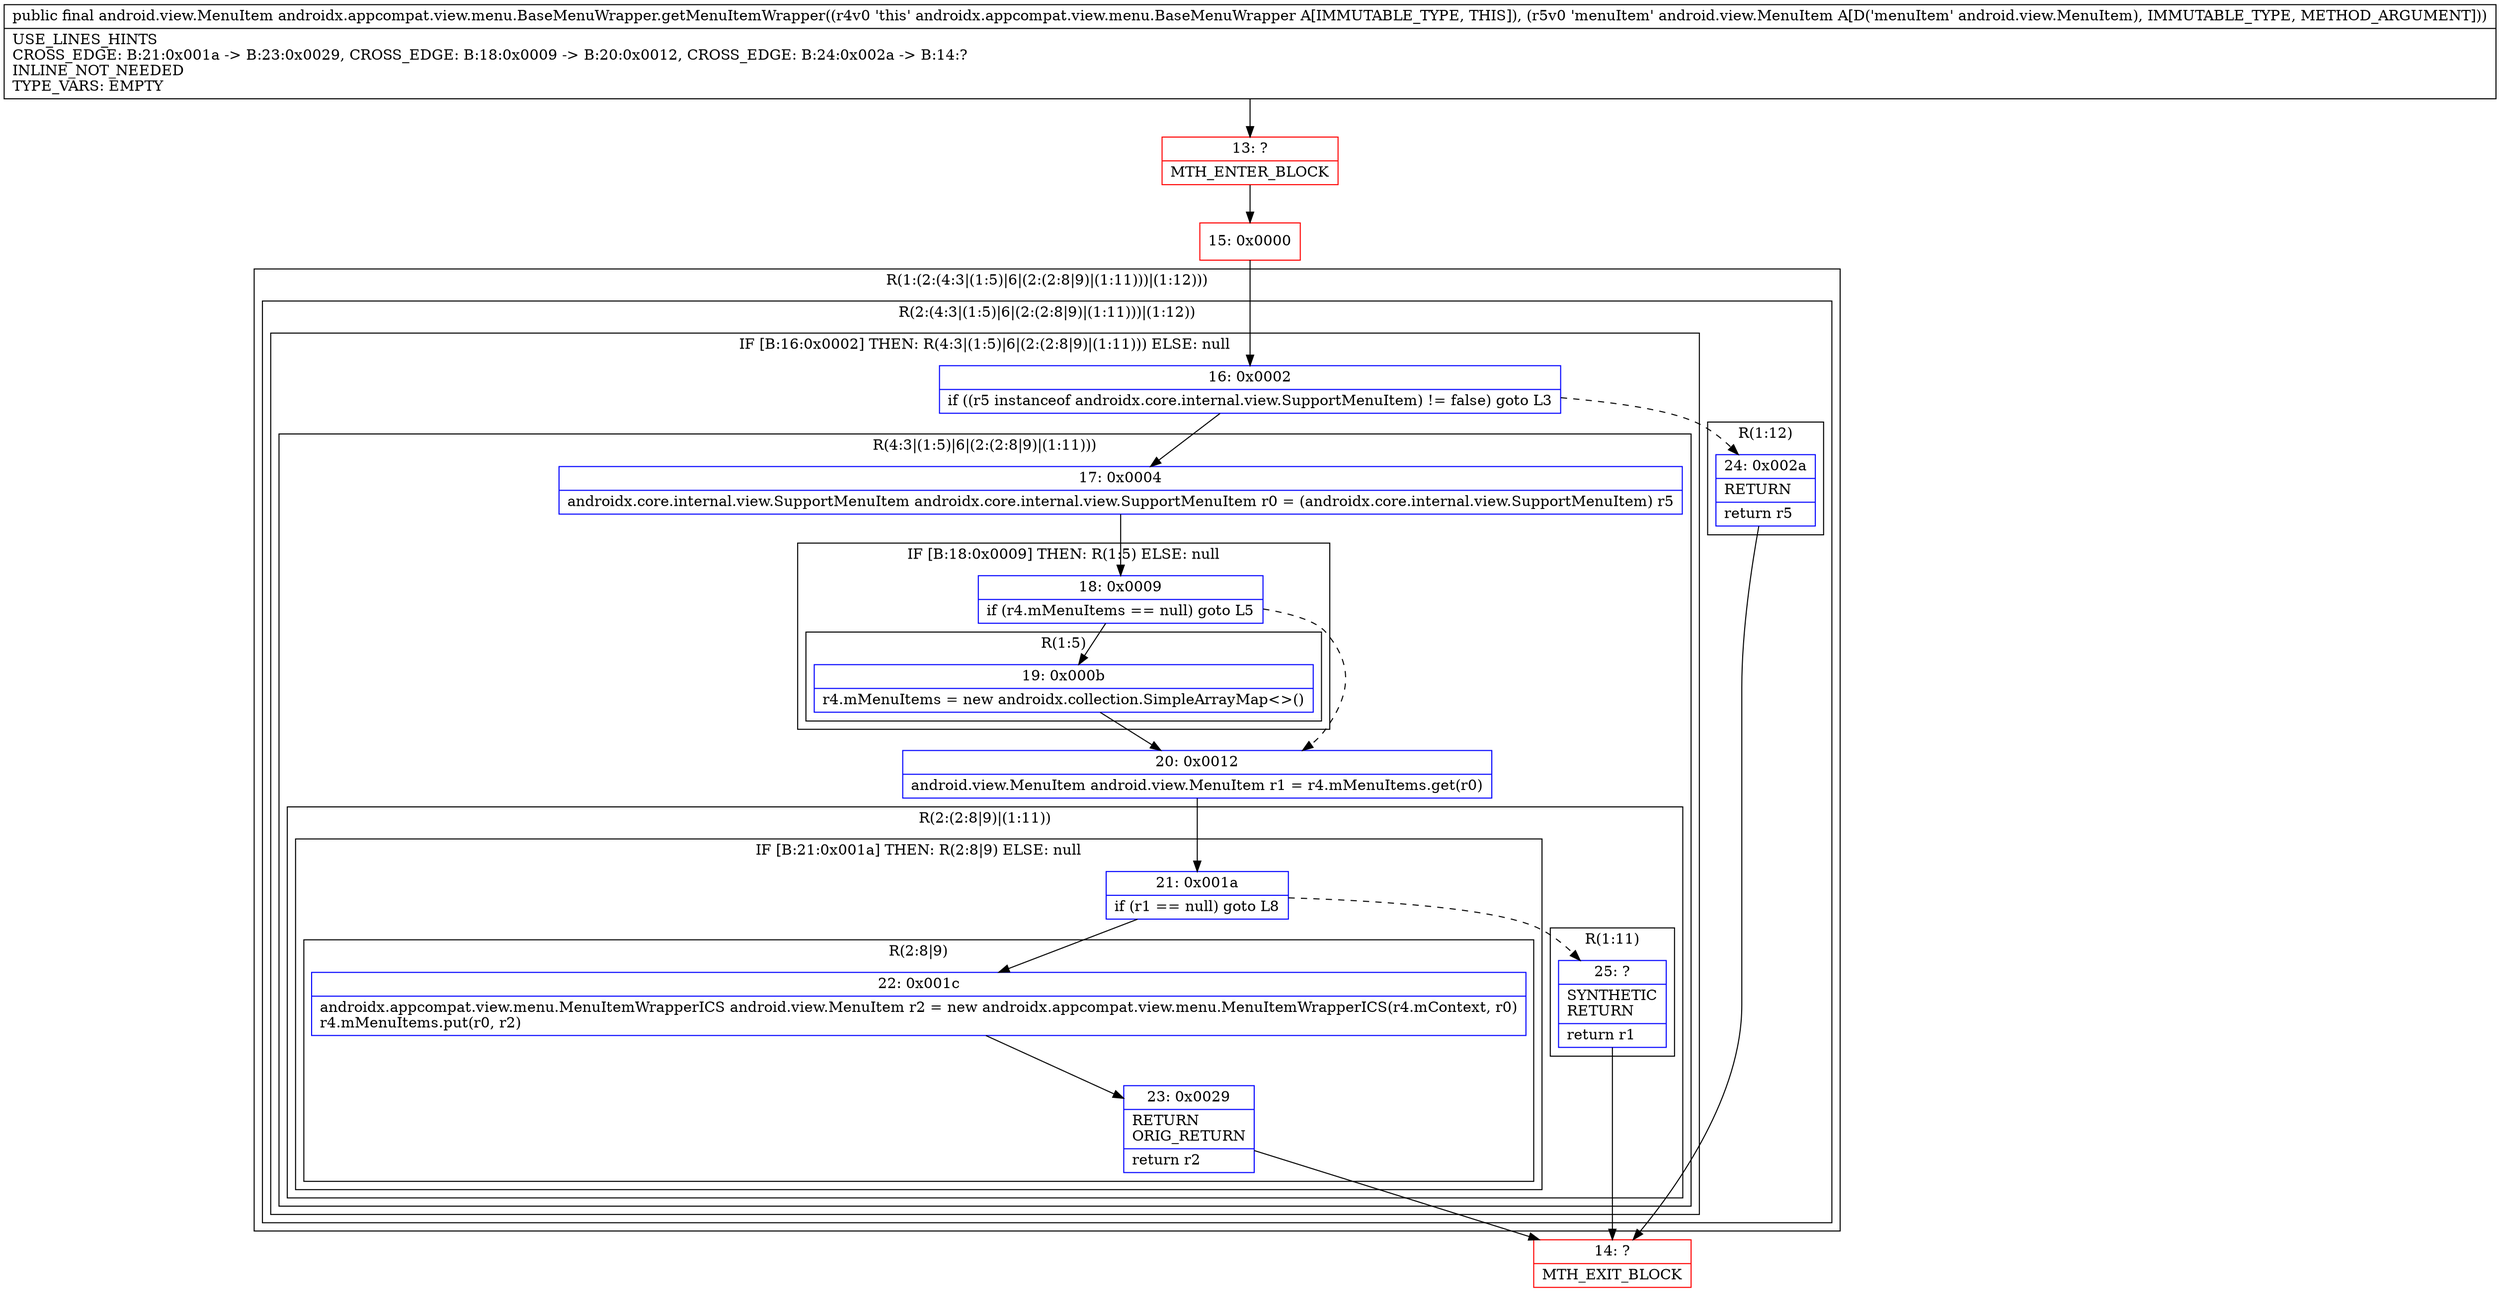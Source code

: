 digraph "CFG forandroidx.appcompat.view.menu.BaseMenuWrapper.getMenuItemWrapper(Landroid\/view\/MenuItem;)Landroid\/view\/MenuItem;" {
subgraph cluster_Region_589243979 {
label = "R(1:(2:(4:3|(1:5)|6|(2:(2:8|9)|(1:11)))|(1:12)))";
node [shape=record,color=blue];
subgraph cluster_Region_1238373180 {
label = "R(2:(4:3|(1:5)|6|(2:(2:8|9)|(1:11)))|(1:12))";
node [shape=record,color=blue];
subgraph cluster_IfRegion_327637856 {
label = "IF [B:16:0x0002] THEN: R(4:3|(1:5)|6|(2:(2:8|9)|(1:11))) ELSE: null";
node [shape=record,color=blue];
Node_16 [shape=record,label="{16\:\ 0x0002|if ((r5 instanceof androidx.core.internal.view.SupportMenuItem) != false) goto L3\l}"];
subgraph cluster_Region_1835116927 {
label = "R(4:3|(1:5)|6|(2:(2:8|9)|(1:11)))";
node [shape=record,color=blue];
Node_17 [shape=record,label="{17\:\ 0x0004|androidx.core.internal.view.SupportMenuItem androidx.core.internal.view.SupportMenuItem r0 = (androidx.core.internal.view.SupportMenuItem) r5\l}"];
subgraph cluster_IfRegion_231828774 {
label = "IF [B:18:0x0009] THEN: R(1:5) ELSE: null";
node [shape=record,color=blue];
Node_18 [shape=record,label="{18\:\ 0x0009|if (r4.mMenuItems == null) goto L5\l}"];
subgraph cluster_Region_1470513065 {
label = "R(1:5)";
node [shape=record,color=blue];
Node_19 [shape=record,label="{19\:\ 0x000b|r4.mMenuItems = new androidx.collection.SimpleArrayMap\<\>()\l}"];
}
}
Node_20 [shape=record,label="{20\:\ 0x0012|android.view.MenuItem android.view.MenuItem r1 = r4.mMenuItems.get(r0)\l}"];
subgraph cluster_Region_505843602 {
label = "R(2:(2:8|9)|(1:11))";
node [shape=record,color=blue];
subgraph cluster_IfRegion_31239569 {
label = "IF [B:21:0x001a] THEN: R(2:8|9) ELSE: null";
node [shape=record,color=blue];
Node_21 [shape=record,label="{21\:\ 0x001a|if (r1 == null) goto L8\l}"];
subgraph cluster_Region_2066749350 {
label = "R(2:8|9)";
node [shape=record,color=blue];
Node_22 [shape=record,label="{22\:\ 0x001c|androidx.appcompat.view.menu.MenuItemWrapperICS android.view.MenuItem r2 = new androidx.appcompat.view.menu.MenuItemWrapperICS(r4.mContext, r0)\lr4.mMenuItems.put(r0, r2)\l}"];
Node_23 [shape=record,label="{23\:\ 0x0029|RETURN\lORIG_RETURN\l|return r2\l}"];
}
}
subgraph cluster_Region_864447549 {
label = "R(1:11)";
node [shape=record,color=blue];
Node_25 [shape=record,label="{25\:\ ?|SYNTHETIC\lRETURN\l|return r1\l}"];
}
}
}
}
subgraph cluster_Region_928226157 {
label = "R(1:12)";
node [shape=record,color=blue];
Node_24 [shape=record,label="{24\:\ 0x002a|RETURN\l|return r5\l}"];
}
}
}
Node_13 [shape=record,color=red,label="{13\:\ ?|MTH_ENTER_BLOCK\l}"];
Node_15 [shape=record,color=red,label="{15\:\ 0x0000}"];
Node_14 [shape=record,color=red,label="{14\:\ ?|MTH_EXIT_BLOCK\l}"];
MethodNode[shape=record,label="{public final android.view.MenuItem androidx.appcompat.view.menu.BaseMenuWrapper.getMenuItemWrapper((r4v0 'this' androidx.appcompat.view.menu.BaseMenuWrapper A[IMMUTABLE_TYPE, THIS]), (r5v0 'menuItem' android.view.MenuItem A[D('menuItem' android.view.MenuItem), IMMUTABLE_TYPE, METHOD_ARGUMENT]))  | USE_LINES_HINTS\lCROSS_EDGE: B:21:0x001a \-\> B:23:0x0029, CROSS_EDGE: B:18:0x0009 \-\> B:20:0x0012, CROSS_EDGE: B:24:0x002a \-\> B:14:?\lINLINE_NOT_NEEDED\lTYPE_VARS: EMPTY\l}"];
MethodNode -> Node_13;Node_16 -> Node_17;
Node_16 -> Node_24[style=dashed];
Node_17 -> Node_18;
Node_18 -> Node_19;
Node_18 -> Node_20[style=dashed];
Node_19 -> Node_20;
Node_20 -> Node_21;
Node_21 -> Node_22;
Node_21 -> Node_25[style=dashed];
Node_22 -> Node_23;
Node_23 -> Node_14;
Node_25 -> Node_14;
Node_24 -> Node_14;
Node_13 -> Node_15;
Node_15 -> Node_16;
}

